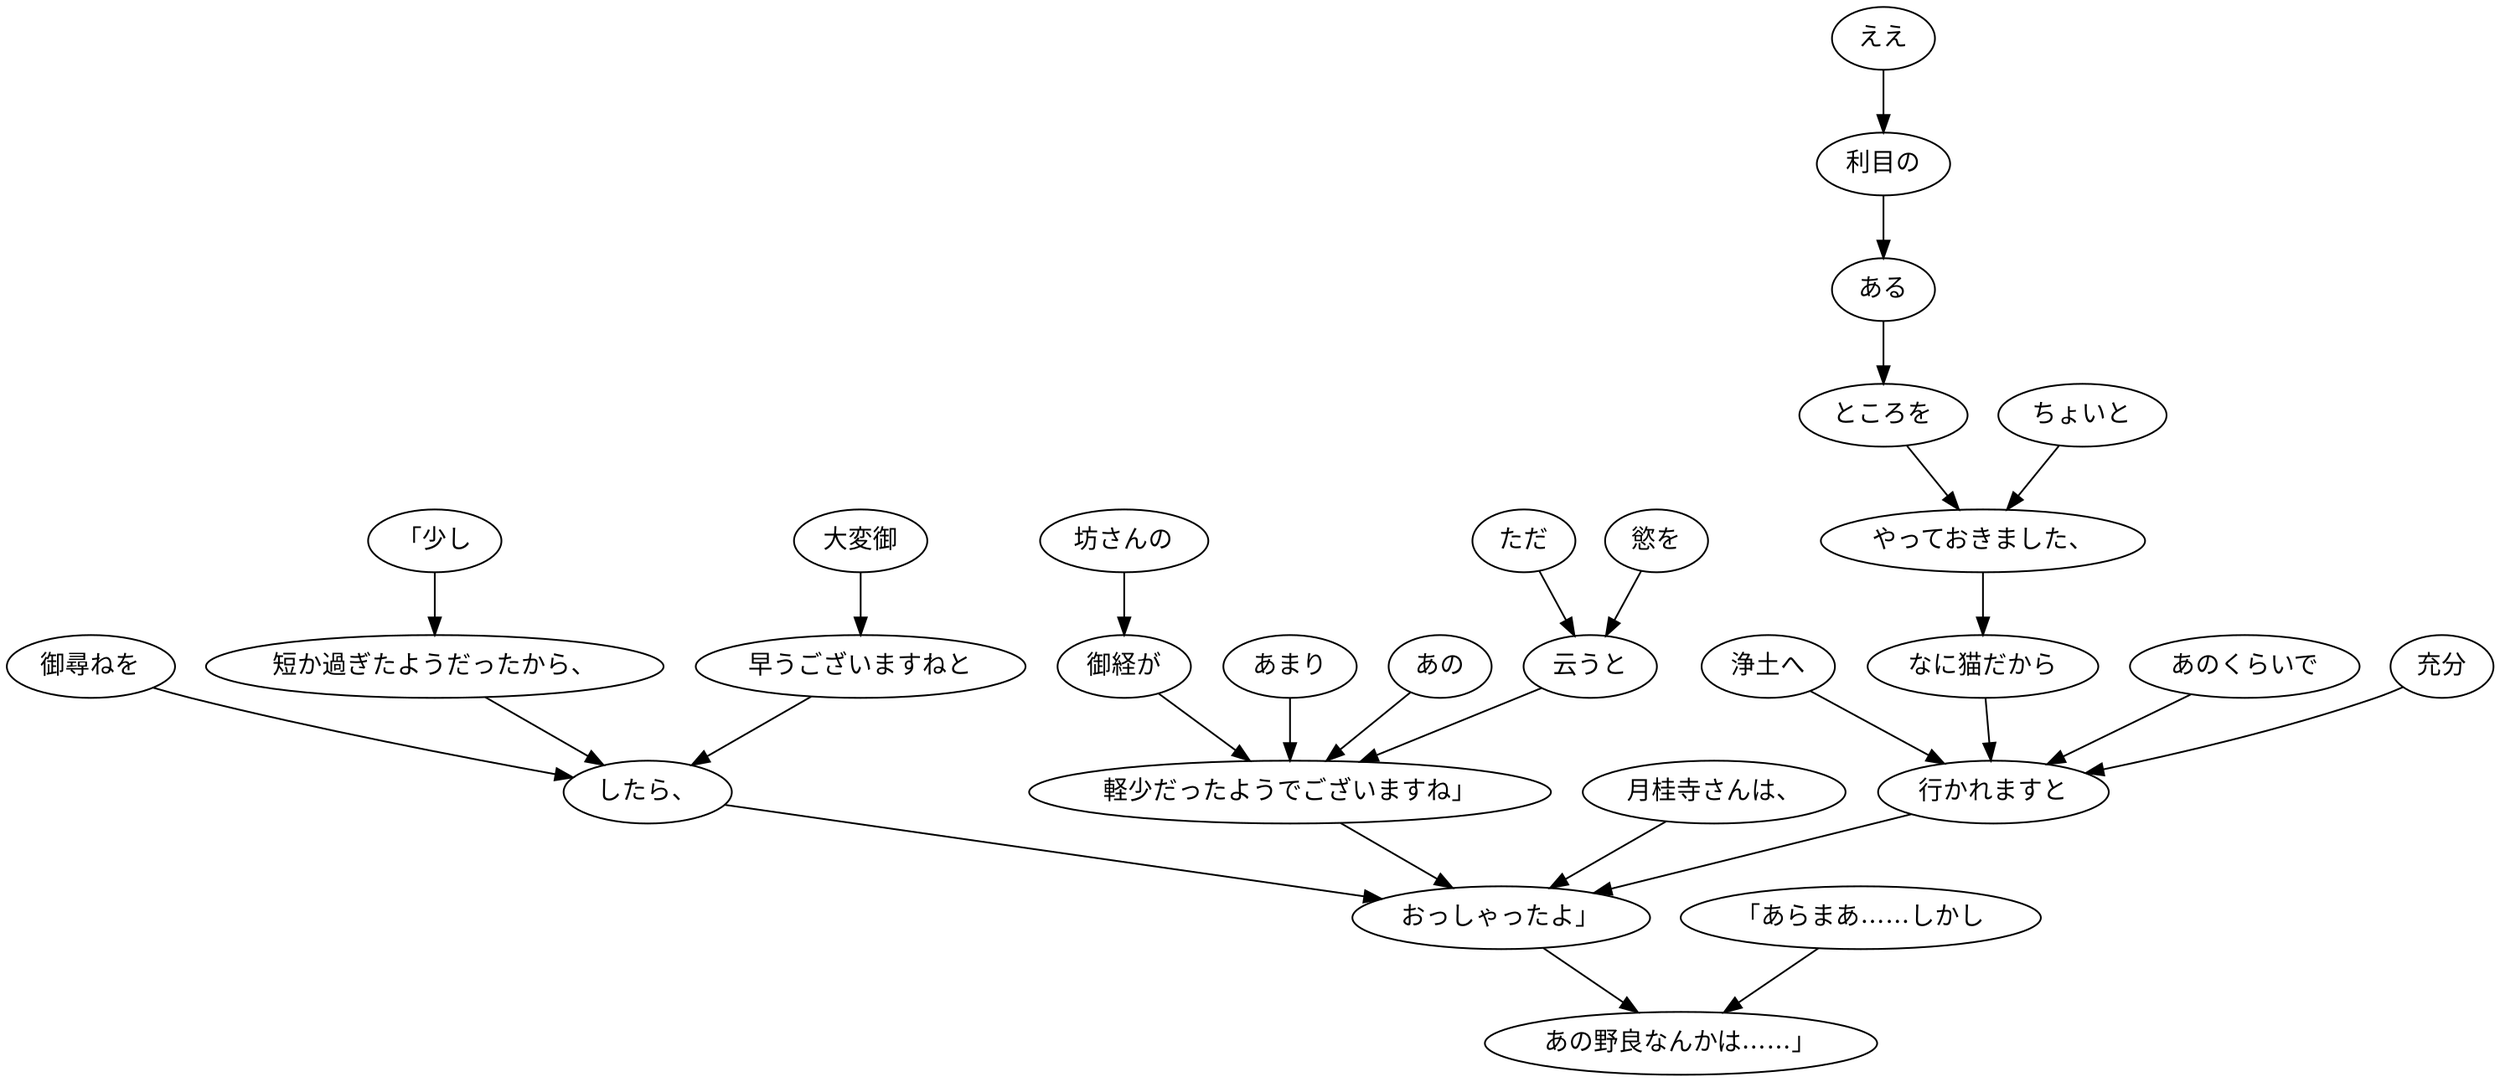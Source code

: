 digraph graph1298 {
	node0 [label="ただ"];
	node1 [label="慾を"];
	node2 [label="云うと"];
	node3 [label="あの"];
	node4 [label="坊さんの"];
	node5 [label="御経が"];
	node6 [label="あまり"];
	node7 [label="軽少だったようでございますね」"];
	node8 [label="「少し"];
	node9 [label="短か過ぎたようだったから、"];
	node10 [label="大変御"];
	node11 [label="早うございますねと"];
	node12 [label="御尋ねを"];
	node13 [label="したら、"];
	node14 [label="月桂寺さんは、"];
	node15 [label="ええ"];
	node16 [label="利目の"];
	node17 [label="ある"];
	node18 [label="ところを"];
	node19 [label="ちょいと"];
	node20 [label="やっておきました、"];
	node21 [label="なに猫だから"];
	node22 [label="あのくらいで"];
	node23 [label="充分"];
	node24 [label="浄土へ"];
	node25 [label="行かれますと"];
	node26 [label="おっしゃったよ」"];
	node27 [label="「あらまあ……しかし"];
	node28 [label="あの野良なんかは……」"];
	node0 -> node2;
	node1 -> node2;
	node2 -> node7;
	node3 -> node7;
	node4 -> node5;
	node5 -> node7;
	node6 -> node7;
	node7 -> node26;
	node8 -> node9;
	node9 -> node13;
	node10 -> node11;
	node11 -> node13;
	node12 -> node13;
	node13 -> node26;
	node14 -> node26;
	node15 -> node16;
	node16 -> node17;
	node17 -> node18;
	node18 -> node20;
	node19 -> node20;
	node20 -> node21;
	node21 -> node25;
	node22 -> node25;
	node23 -> node25;
	node24 -> node25;
	node25 -> node26;
	node26 -> node28;
	node27 -> node28;
}
